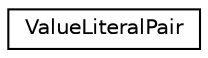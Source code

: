 digraph "Graphical Class Hierarchy"
{
 // LATEX_PDF_SIZE
  edge [fontname="Helvetica",fontsize="10",labelfontname="Helvetica",labelfontsize="10"];
  node [fontname="Helvetica",fontsize="10",shape=record];
  rankdir="LR";
  Node0 [label="ValueLiteralPair",height=0.2,width=0.4,color="black", fillcolor="white", style="filled",URL="$structoperations__research_1_1sat_1_1_value_literal_pair.html",tooltip=" "];
}
